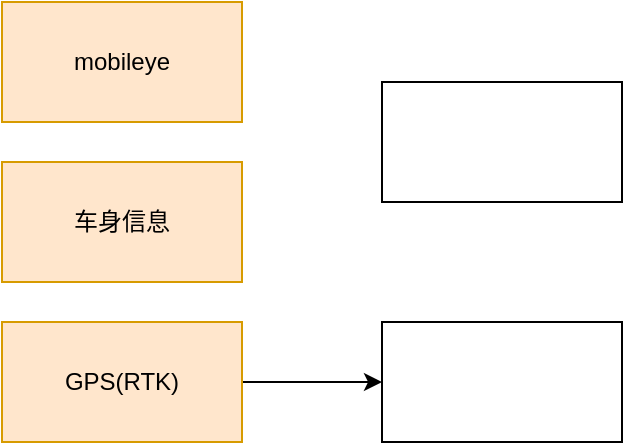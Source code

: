 <mxfile version="10.8.1" type="github"><diagram id="Q-lFuIekcKxqlDID-Gen" name="Page-1"><mxGraphModel dx="840" dy="459" grid="1" gridSize="10" guides="1" tooltips="1" connect="1" arrows="1" fold="1" page="1" pageScale="1" pageWidth="827" pageHeight="1169" math="0" shadow="0"><root><mxCell id="0"/><mxCell id="1" parent="0"/><mxCell id="M18BmcOUAVQlAxrbk4jT-3" value="mobileye" style="rounded=0;whiteSpace=wrap;html=1;fillColor=#ffe6cc;strokeColor=#d79b00;" vertex="1" parent="1"><mxGeometry x="20" y="20" width="120" height="60" as="geometry"/></mxCell><mxCell id="M18BmcOUAVQlAxrbk4jT-4" value="车身信息" style="rounded=0;whiteSpace=wrap;html=1;fillColor=#ffe6cc;strokeColor=#d79b00;" vertex="1" parent="1"><mxGeometry x="20" y="100" width="120" height="60" as="geometry"/></mxCell><mxCell id="M18BmcOUAVQlAxrbk4jT-8" style="edgeStyle=orthogonalEdgeStyle;rounded=0;orthogonalLoop=1;jettySize=auto;html=1;exitX=1;exitY=0.5;exitDx=0;exitDy=0;entryX=0;entryY=0.5;entryDx=0;entryDy=0;" edge="1" parent="1" source="M18BmcOUAVQlAxrbk4jT-5" target="M18BmcOUAVQlAxrbk4jT-7"><mxGeometry relative="1" as="geometry"/></mxCell><mxCell id="M18BmcOUAVQlAxrbk4jT-5" value="GPS(RTK)" style="rounded=0;whiteSpace=wrap;html=1;fillColor=#ffe6cc;strokeColor=#d79b00;" vertex="1" parent="1"><mxGeometry x="20" y="180" width="120" height="60" as="geometry"/></mxCell><mxCell id="M18BmcOUAVQlAxrbk4jT-6" value="" style="rounded=0;whiteSpace=wrap;html=1;" vertex="1" parent="1"><mxGeometry x="210" y="60" width="120" height="60" as="geometry"/></mxCell><mxCell id="M18BmcOUAVQlAxrbk4jT-7" value="" style="rounded=0;whiteSpace=wrap;html=1;" vertex="1" parent="1"><mxGeometry x="210" y="180" width="120" height="60" as="geometry"/></mxCell></root></mxGraphModel></diagram></mxfile>